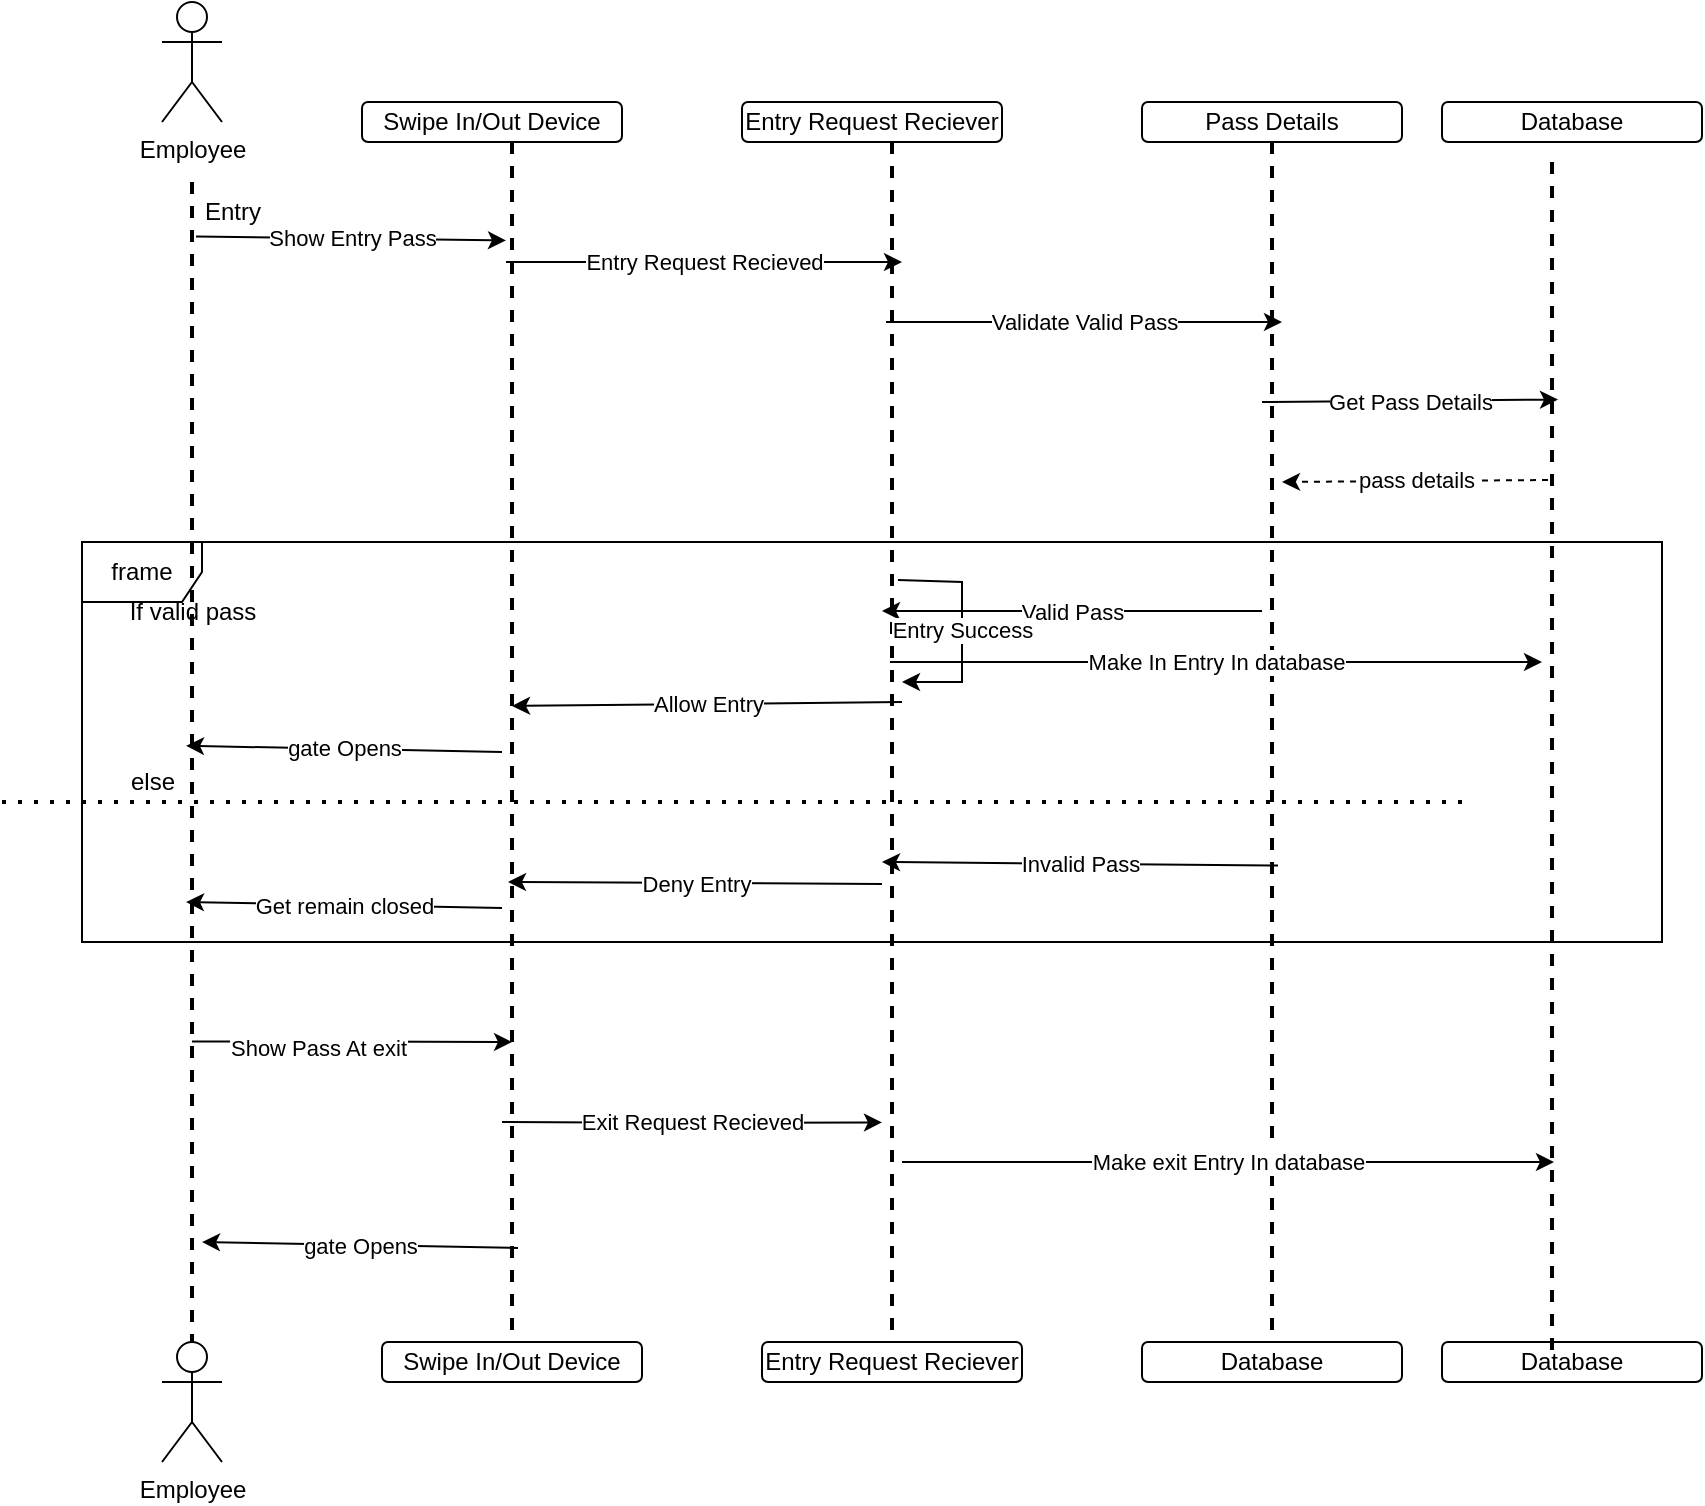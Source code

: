 <mxfile version="24.7.17">
  <diagram name="Page-1" id="KvGxw_n5aYYJMKhfJZ7T">
    <mxGraphModel dx="1781" dy="646" grid="1" gridSize="10" guides="1" tooltips="1" connect="1" arrows="1" fold="1" page="1" pageScale="1" pageWidth="827" pageHeight="1169" math="0" shadow="0">
      <root>
        <mxCell id="0" />
        <mxCell id="1" parent="0" />
        <mxCell id="Sej-ZynclQVukwxzRHNT-34" value="frame" style="shape=umlFrame;whiteSpace=wrap;html=1;pointerEvents=0;" parent="1" vertex="1">
          <mxGeometry x="-10" y="380" width="790" height="200" as="geometry" />
        </mxCell>
        <mxCell id="Sej-ZynclQVukwxzRHNT-2" value="Employee" style="shape=umlActor;verticalLabelPosition=bottom;verticalAlign=top;html=1;outlineConnect=0;" parent="1" vertex="1">
          <mxGeometry x="30" y="110" width="30" height="60" as="geometry" />
        </mxCell>
        <mxCell id="Sej-ZynclQVukwxzRHNT-3" value="Swipe In/Out Device" style="rounded=1;whiteSpace=wrap;html=1;" parent="1" vertex="1">
          <mxGeometry x="130" y="160" width="130" height="20" as="geometry" />
        </mxCell>
        <mxCell id="Sej-ZynclQVukwxzRHNT-4" value="Entry Request Reciever" style="rounded=1;whiteSpace=wrap;html=1;" parent="1" vertex="1">
          <mxGeometry x="320" y="160" width="130" height="20" as="geometry" />
        </mxCell>
        <mxCell id="Sej-ZynclQVukwxzRHNT-5" value="Pass Details" style="rounded=1;whiteSpace=wrap;html=1;" parent="1" vertex="1">
          <mxGeometry x="520" y="160" width="130" height="20" as="geometry" />
        </mxCell>
        <mxCell id="Sej-ZynclQVukwxzRHNT-6" value="Swipe In/Out Device" style="rounded=1;whiteSpace=wrap;html=1;" parent="1" vertex="1">
          <mxGeometry x="140" y="780" width="130" height="20" as="geometry" />
        </mxCell>
        <mxCell id="Sej-ZynclQVukwxzRHNT-7" value="Entry Request Reciever" style="rounded=1;whiteSpace=wrap;html=1;" parent="1" vertex="1">
          <mxGeometry x="330" y="780" width="130" height="20" as="geometry" />
        </mxCell>
        <mxCell id="Sej-ZynclQVukwxzRHNT-8" value="Database" style="rounded=1;whiteSpace=wrap;html=1;" parent="1" vertex="1">
          <mxGeometry x="520" y="780" width="130" height="20" as="geometry" />
        </mxCell>
        <mxCell id="Sej-ZynclQVukwxzRHNT-9" value="" style="line;strokeWidth=2;direction=south;html=1;dashed=1;" parent="1" vertex="1">
          <mxGeometry x="200" y="180" width="10" height="600" as="geometry" />
        </mxCell>
        <mxCell id="Sej-ZynclQVukwxzRHNT-10" value="" style="line;strokeWidth=2;direction=south;html=1;dashed=1;" parent="1" vertex="1">
          <mxGeometry x="390" y="180" width="10" height="600" as="geometry" />
        </mxCell>
        <mxCell id="Sej-ZynclQVukwxzRHNT-11" value="" style="line;strokeWidth=2;direction=south;html=1;dashed=1;" parent="1" vertex="1">
          <mxGeometry x="580" y="180" width="10" height="600" as="geometry" />
        </mxCell>
        <mxCell id="Sej-ZynclQVukwxzRHNT-17" value="" style="endArrow=classic;html=1;rounded=0;entryX=0.082;entryY=0.8;entryDx=0;entryDy=0;entryPerimeter=0;exitX=0.047;exitY=0.3;exitDx=0;exitDy=0;exitPerimeter=0;" parent="1" source="Sej-ZynclQVukwxzRHNT-38" target="Sej-ZynclQVukwxzRHNT-9" edge="1">
          <mxGeometry relative="1" as="geometry">
            <mxPoint x="60" y="229.5" as="sourcePoint" />
            <mxPoint x="160" y="229.5" as="targetPoint" />
          </mxGeometry>
        </mxCell>
        <mxCell id="Sej-ZynclQVukwxzRHNT-18" value="Show Entry Pass" style="edgeLabel;resizable=0;html=1;;align=center;verticalAlign=middle;" parent="Sej-ZynclQVukwxzRHNT-17" connectable="0" vertex="1">
          <mxGeometry relative="1" as="geometry" />
        </mxCell>
        <mxCell id="Sej-ZynclQVukwxzRHNT-20" value="" style="endArrow=classic;html=1;rounded=0;entryX=0.135;entryY=0.2;entryDx=0;entryDy=0;entryPerimeter=0;" parent="1" edge="1">
          <mxGeometry relative="1" as="geometry">
            <mxPoint x="392" y="270" as="sourcePoint" />
            <mxPoint x="590" y="270" as="targetPoint" />
          </mxGeometry>
        </mxCell>
        <mxCell id="Sej-ZynclQVukwxzRHNT-21" value="Validate Valid Pass" style="edgeLabel;resizable=0;html=1;;align=center;verticalAlign=middle;" parent="Sej-ZynclQVukwxzRHNT-20" connectable="0" vertex="1">
          <mxGeometry relative="1" as="geometry" />
        </mxCell>
        <mxCell id="Sej-ZynclQVukwxzRHNT-24" value="" style="endArrow=classic;html=1;rounded=0;entryX=0.198;entryY=0.2;entryDx=0;entryDy=0;entryPerimeter=0;" parent="1" target="Sej-ZynclQVukwxzRHNT-52" edge="1">
          <mxGeometry relative="1" as="geometry">
            <mxPoint x="580" y="310" as="sourcePoint" />
            <mxPoint x="773" y="310" as="targetPoint" />
          </mxGeometry>
        </mxCell>
        <mxCell id="Sej-ZynclQVukwxzRHNT-25" value="Get Pass Details" style="edgeLabel;resizable=0;html=1;;align=center;verticalAlign=middle;" parent="Sej-ZynclQVukwxzRHNT-24" connectable="0" vertex="1">
          <mxGeometry relative="1" as="geometry" />
        </mxCell>
        <mxCell id="Sej-ZynclQVukwxzRHNT-29" value="pass details" style="endArrow=classic;html=1;rounded=0;dashed=1;exitX=0.265;exitY=0.7;exitDx=0;exitDy=0;exitPerimeter=0;" parent="1" source="Sej-ZynclQVukwxzRHNT-52" edge="1">
          <mxGeometry width="50" height="50" relative="1" as="geometry">
            <mxPoint x="710" y="350" as="sourcePoint" />
            <mxPoint x="590" y="350" as="targetPoint" />
          </mxGeometry>
        </mxCell>
        <mxCell id="Sej-ZynclQVukwxzRHNT-37" value="Valid Pass" style="endArrow=classic;html=1;rounded=0;" parent="1" edge="1">
          <mxGeometry width="50" height="50" relative="1" as="geometry">
            <mxPoint x="580" y="414.5" as="sourcePoint" />
            <mxPoint x="390" y="414.5" as="targetPoint" />
          </mxGeometry>
        </mxCell>
        <mxCell id="Sej-ZynclQVukwxzRHNT-38" value="" style="line;strokeWidth=2;direction=south;html=1;dashed=1;" parent="1" vertex="1">
          <mxGeometry x="40" y="200" width="10" height="580" as="geometry" />
        </mxCell>
        <mxCell id="Sej-ZynclQVukwxzRHNT-39" value="Allow Entry" style="endArrow=classic;html=1;rounded=0;exitX=0.48;exitY=0.1;exitDx=0;exitDy=0;exitPerimeter=0;" parent="1" edge="1">
          <mxGeometry width="50" height="50" relative="1" as="geometry">
            <mxPoint x="400" y="460" as="sourcePoint" />
            <mxPoint x="205" y="462" as="targetPoint" />
          </mxGeometry>
        </mxCell>
        <mxCell id="Sej-ZynclQVukwxzRHNT-40" value="" style="endArrow=none;dashed=1;html=1;dashPattern=1 3;strokeWidth=2;rounded=0;" parent="1" edge="1">
          <mxGeometry width="50" height="50" relative="1" as="geometry">
            <mxPoint x="680" y="510" as="sourcePoint" />
            <mxPoint x="-50" y="510" as="targetPoint" />
          </mxGeometry>
        </mxCell>
        <mxCell id="Sej-ZynclQVukwxzRHNT-41" value="Invalid Pass" style="endArrow=classic;html=1;rounded=0;exitX=0.603;exitY=0.2;exitDx=0;exitDy=0;exitPerimeter=0;" parent="1" source="Sej-ZynclQVukwxzRHNT-11" edge="1">
          <mxGeometry width="50" height="50" relative="1" as="geometry">
            <mxPoint x="591" y="543" as="sourcePoint" />
            <mxPoint x="390" y="540" as="targetPoint" />
          </mxGeometry>
        </mxCell>
        <mxCell id="Sej-ZynclQVukwxzRHNT-42" value="else" style="text;html=1;align=center;verticalAlign=middle;resizable=0;points=[];autosize=1;strokeColor=none;fillColor=none;" parent="1" vertex="1">
          <mxGeometry y="485" width="50" height="30" as="geometry" />
        </mxCell>
        <mxCell id="Sej-ZynclQVukwxzRHNT-43" value="If valid pass" style="text;html=1;align=center;verticalAlign=middle;resizable=0;points=[];autosize=1;strokeColor=none;fillColor=none;" parent="1" vertex="1">
          <mxGeometry y="400" width="90" height="30" as="geometry" />
        </mxCell>
        <mxCell id="Sej-ZynclQVukwxzRHNT-44" value="Deny Entry" style="endArrow=classic;html=1;rounded=0;exitX=0.635;exitY=0.7;exitDx=0;exitDy=0;exitPerimeter=0;" parent="1" edge="1">
          <mxGeometry width="50" height="50" relative="1" as="geometry">
            <mxPoint x="390" y="551" as="sourcePoint" />
            <mxPoint x="203" y="550" as="targetPoint" />
          </mxGeometry>
        </mxCell>
        <mxCell id="Sej-ZynclQVukwxzRHNT-45" value="Entry" style="text;html=1;align=center;verticalAlign=middle;resizable=0;points=[];autosize=1;strokeColor=none;fillColor=none;" parent="1" vertex="1">
          <mxGeometry x="40" y="200" width="50" height="30" as="geometry" />
        </mxCell>
        <mxCell id="Sej-ZynclQVukwxzRHNT-46" value="" style="endArrow=classic;html=1;rounded=0;exitX=0.5;exitY=0.4;exitDx=0;exitDy=0;exitPerimeter=0;" parent="1" edge="1">
          <mxGeometry relative="1" as="geometry">
            <mxPoint x="394" y="440" as="sourcePoint" />
            <mxPoint x="720" y="440" as="targetPoint" />
          </mxGeometry>
        </mxCell>
        <mxCell id="Sej-ZynclQVukwxzRHNT-47" value="Make In Entry In database" style="edgeLabel;resizable=0;html=1;;align=center;verticalAlign=middle;" parent="Sej-ZynclQVukwxzRHNT-46" connectable="0" vertex="1">
          <mxGeometry relative="1" as="geometry" />
        </mxCell>
        <mxCell id="Sej-ZynclQVukwxzRHNT-50" value="Database" style="rounded=1;whiteSpace=wrap;html=1;" parent="1" vertex="1">
          <mxGeometry x="670" y="160" width="130" height="20" as="geometry" />
        </mxCell>
        <mxCell id="Sej-ZynclQVukwxzRHNT-51" value="Database" style="rounded=1;whiteSpace=wrap;html=1;" parent="1" vertex="1">
          <mxGeometry x="670" y="780" width="130" height="20" as="geometry" />
        </mxCell>
        <mxCell id="Sej-ZynclQVukwxzRHNT-52" value="" style="line;strokeWidth=2;direction=south;html=1;dashed=1;" parent="1" vertex="1">
          <mxGeometry x="720" y="190" width="10" height="600" as="geometry" />
        </mxCell>
        <mxCell id="Sej-ZynclQVukwxzRHNT-53" value="Employee" style="shape=umlActor;verticalLabelPosition=bottom;verticalAlign=top;html=1;outlineConnect=0;" parent="1" vertex="1">
          <mxGeometry x="30" y="780" width="30" height="60" as="geometry" />
        </mxCell>
        <mxCell id="Sej-ZynclQVukwxzRHNT-55" style="edgeStyle=orthogonalEdgeStyle;rounded=0;orthogonalLoop=1;jettySize=auto;html=1;exitX=0.741;exitY=0.5;exitDx=0;exitDy=0;exitPerimeter=0;entryX=0.75;entryY=0.5;entryDx=0;entryDy=0;entryPerimeter=0;" parent="1" source="Sej-ZynclQVukwxzRHNT-38" target="Sej-ZynclQVukwxzRHNT-9" edge="1">
          <mxGeometry relative="1" as="geometry" />
        </mxCell>
        <mxCell id="Sej-ZynclQVukwxzRHNT-56" value="Show Pass At exit" style="edgeLabel;html=1;align=center;verticalAlign=middle;resizable=0;points=[];" parent="Sej-ZynclQVukwxzRHNT-55" vertex="1" connectable="0">
          <mxGeometry x="-0.214" y="-3" relative="1" as="geometry">
            <mxPoint as="offset" />
          </mxGeometry>
        </mxCell>
        <mxCell id="Sej-ZynclQVukwxzRHNT-57" value="Exit Request Recieved" style="edgeStyle=orthogonalEdgeStyle;rounded=0;orthogonalLoop=1;jettySize=auto;html=1;exitX=0.741;exitY=0.5;exitDx=0;exitDy=0;exitPerimeter=0;entryX=0.817;entryY=1;entryDx=0;entryDy=0;entryPerimeter=0;" parent="1" target="Sej-ZynclQVukwxzRHNT-10" edge="1">
          <mxGeometry relative="1" as="geometry">
            <mxPoint x="200" y="670" as="sourcePoint" />
            <mxPoint x="330" y="670" as="targetPoint" />
          </mxGeometry>
        </mxCell>
        <mxCell id="Sej-ZynclQVukwxzRHNT-59" value="" style="endArrow=classic;html=1;rounded=0;entryX=0.135;entryY=0.2;entryDx=0;entryDy=0;entryPerimeter=0;" parent="1" edge="1">
          <mxGeometry relative="1" as="geometry">
            <mxPoint x="202" y="240" as="sourcePoint" />
            <mxPoint x="400" y="240" as="targetPoint" />
          </mxGeometry>
        </mxCell>
        <mxCell id="Sej-ZynclQVukwxzRHNT-60" value="Entry Request Recieved" style="edgeLabel;resizable=0;html=1;;align=center;verticalAlign=middle;" parent="Sej-ZynclQVukwxzRHNT-59" connectable="0" vertex="1">
          <mxGeometry relative="1" as="geometry" />
        </mxCell>
        <mxCell id="Sej-ZynclQVukwxzRHNT-61" value="gate Opens" style="endArrow=classic;html=1;rounded=0;entryX=0.486;entryY=0.8;entryDx=0;entryDy=0;entryPerimeter=0;" parent="1" target="Sej-ZynclQVukwxzRHNT-38" edge="1">
          <mxGeometry width="50" height="50" relative="1" as="geometry">
            <mxPoint x="200" y="485" as="sourcePoint" />
            <mxPoint x="40" y="487" as="targetPoint" />
          </mxGeometry>
        </mxCell>
        <mxCell id="Sej-ZynclQVukwxzRHNT-62" value="Get remain closed" style="endArrow=classic;html=1;rounded=0;entryX=0.486;entryY=0.8;entryDx=0;entryDy=0;entryPerimeter=0;" parent="1" edge="1">
          <mxGeometry width="50" height="50" relative="1" as="geometry">
            <mxPoint x="200" y="563" as="sourcePoint" />
            <mxPoint x="42" y="560" as="targetPoint" />
          </mxGeometry>
        </mxCell>
        <mxCell id="Sej-ZynclQVukwxzRHNT-64" value="" style="endArrow=classic;html=1;rounded=0;exitX=0.5;exitY=0.4;exitDx=0;exitDy=0;exitPerimeter=0;" parent="1" edge="1">
          <mxGeometry relative="1" as="geometry">
            <mxPoint x="400" y="690" as="sourcePoint" />
            <mxPoint x="726" y="690" as="targetPoint" />
          </mxGeometry>
        </mxCell>
        <mxCell id="Sej-ZynclQVukwxzRHNT-65" value="Make exit Entry In database" style="edgeLabel;resizable=0;html=1;;align=center;verticalAlign=middle;" parent="Sej-ZynclQVukwxzRHNT-64" connectable="0" vertex="1">
          <mxGeometry relative="1" as="geometry" />
        </mxCell>
        <mxCell id="Sej-ZynclQVukwxzRHNT-66" value="gate Opens" style="endArrow=classic;html=1;rounded=0;entryX=0.486;entryY=0.8;entryDx=0;entryDy=0;entryPerimeter=0;" parent="1" edge="1">
          <mxGeometry width="50" height="50" relative="1" as="geometry">
            <mxPoint x="208" y="733" as="sourcePoint" />
            <mxPoint x="50" y="730" as="targetPoint" />
          </mxGeometry>
        </mxCell>
        <mxCell id="Sej-ZynclQVukwxzRHNT-67" value="Entry Success" style="endArrow=classic;html=1;rounded=0;exitX=0.365;exitY=0.2;exitDx=0;exitDy=0;exitPerimeter=0;" parent="1" source="Sej-ZynclQVukwxzRHNT-10" edge="1">
          <mxGeometry width="50" height="50" relative="1" as="geometry">
            <mxPoint x="590" y="450" as="sourcePoint" />
            <mxPoint x="400" y="450" as="targetPoint" />
            <Array as="points">
              <mxPoint x="430" y="400" />
              <mxPoint x="430" y="440" />
              <mxPoint x="430" y="450" />
            </Array>
          </mxGeometry>
        </mxCell>
      </root>
    </mxGraphModel>
  </diagram>
</mxfile>
